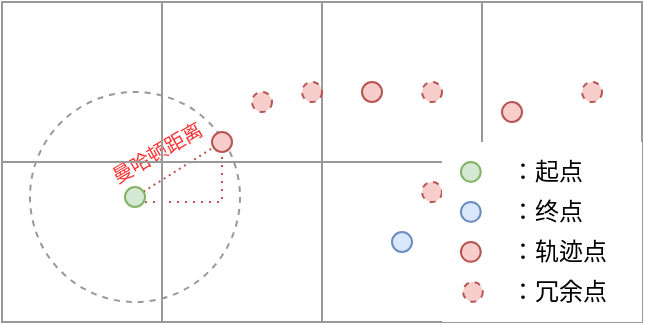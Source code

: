 <mxfile version="24.2.5" type="device">
  <diagram name="第 1 页" id="ftXndGDlVitekL8Z7LTs">
    <mxGraphModel dx="1401" dy="334" grid="1" gridSize="10" guides="1" tooltips="1" connect="1" arrows="1" fold="1" page="1" pageScale="1" pageWidth="827" pageHeight="1169" math="0" shadow="0">
      <root>
        <mxCell id="0" />
        <mxCell id="1" parent="0" />
        <mxCell id="-L_-oSXdthVAtAZm4M3s-30" value="" style="whiteSpace=wrap;html=1;aspect=fixed;fillColor=none;strokeColor=#999999;" vertex="1" parent="1">
          <mxGeometry x="40" y="40" width="80" height="80" as="geometry" />
        </mxCell>
        <mxCell id="-L_-oSXdthVAtAZm4M3s-33" value="" style="whiteSpace=wrap;html=1;aspect=fixed;fillColor=none;strokeColor=#999999;" vertex="1" parent="1">
          <mxGeometry x="120" y="120" width="80" height="80" as="geometry" />
        </mxCell>
        <mxCell id="-L_-oSXdthVAtAZm4M3s-34" value="" style="whiteSpace=wrap;html=1;aspect=fixed;fillColor=none;strokeColor=#999999;" vertex="1" parent="1">
          <mxGeometry x="200" y="120" width="80" height="80" as="geometry" />
        </mxCell>
        <mxCell id="-L_-oSXdthVAtAZm4M3s-32" value="" style="whiteSpace=wrap;html=1;aspect=fixed;fillColor=none;strokeColor=#999999;" vertex="1" parent="1">
          <mxGeometry x="200" y="40" width="80" height="80" as="geometry" />
        </mxCell>
        <mxCell id="-L_-oSXdthVAtAZm4M3s-31" value="" style="whiteSpace=wrap;html=1;aspect=fixed;fillColor=none;strokeColor=#999999;" vertex="1" parent="1">
          <mxGeometry x="120" y="40" width="80" height="80" as="geometry" />
        </mxCell>
        <mxCell id="-L_-oSXdthVAtAZm4M3s-27" value="" style="whiteSpace=wrap;html=1;aspect=fixed;fillColor=none;strokeColor=#999999;" vertex="1" parent="1">
          <mxGeometry x="-40" y="120" width="80" height="80" as="geometry" />
        </mxCell>
        <mxCell id="-L_-oSXdthVAtAZm4M3s-21" value="" style="ellipse;whiteSpace=wrap;html=1;aspect=fixed;fillColor=none;dashed=1;strokeWidth=1;strokeColor=#999999;" vertex="1" parent="1">
          <mxGeometry x="-26" y="85" width="105" height="105" as="geometry" />
        </mxCell>
        <mxCell id="-L_-oSXdthVAtAZm4M3s-25" value="" style="endArrow=none;dashed=1;html=1;dashPattern=1 3;strokeWidth=1;rounded=0;exitX=0.597;exitY=0.757;exitDx=0;exitDy=0;fontSize=11;exitPerimeter=0;fillColor=#f8cecc;strokeColor=#b85450;" edge="1" parent="1" source="WCn-AC8gDAHUs6D61jNn-3" target="WCn-AC8gDAHUs6D61jNn-6">
          <mxGeometry width="50" height="50" relative="1" as="geometry">
            <mxPoint x="38.297" y="136.795" as="sourcePoint" />
            <mxPoint x="70" y="140" as="targetPoint" />
            <Array as="points">
              <mxPoint x="70" y="140" />
            </Array>
          </mxGeometry>
        </mxCell>
        <mxCell id="-L_-oSXdthVAtAZm4M3s-24" value="&lt;font face=&quot;宋体&quot; style=&quot;font-size: 10px;&quot;&gt;曼哈顿距离&lt;/font&gt;" style="text;html=1;align=center;verticalAlign=middle;whiteSpace=wrap;rounded=0;rotation=-30;fontSize=10;fontColor=#FF3333;" vertex="1" parent="1">
          <mxGeometry x="-5" y="100" width="85" height="30" as="geometry" />
        </mxCell>
        <mxCell id="-L_-oSXdthVAtAZm4M3s-23" value="" style="endArrow=none;dashed=1;html=1;rounded=0;strokeWidth=1;dashPattern=1 2;fillColor=#f8cecc;strokeColor=#b85450;" edge="1" parent="1" source="WCn-AC8gDAHUs6D61jNn-3" target="WCn-AC8gDAHUs6D61jNn-6">
          <mxGeometry width="50" height="50" relative="1" as="geometry">
            <mxPoint x="80" y="170" as="sourcePoint" />
            <mxPoint x="130" y="120" as="targetPoint" />
          </mxGeometry>
        </mxCell>
        <mxCell id="WCn-AC8gDAHUs6D61jNn-5" value="" style="ellipse;whiteSpace=wrap;html=1;aspect=fixed;fillColor=#f8cecc;strokeColor=#b85450;container=0;dashed=1;" parent="1" vertex="1">
          <mxGeometry x="85" y="85" width="10" height="10" as="geometry" />
        </mxCell>
        <mxCell id="WCn-AC8gDAHUs6D61jNn-6" value="" style="ellipse;whiteSpace=wrap;html=1;aspect=fixed;fillColor=#f8cecc;strokeColor=#b85450;container=0;" parent="1" vertex="1">
          <mxGeometry x="65" y="105" width="10" height="10" as="geometry" />
        </mxCell>
        <mxCell id="WCn-AC8gDAHUs6D61jNn-7" value="" style="ellipse;whiteSpace=wrap;html=1;aspect=fixed;fillColor=#f8cecc;strokeColor=#b85450;container=0;dashed=1;" parent="1" vertex="1">
          <mxGeometry x="110" y="80" width="10" height="10" as="geometry" />
        </mxCell>
        <mxCell id="WCn-AC8gDAHUs6D61jNn-8" value="" style="ellipse;whiteSpace=wrap;html=1;aspect=fixed;fillColor=#f8cecc;strokeColor=#b85450;container=0;dashed=1;" parent="1" vertex="1">
          <mxGeometry x="250" y="80" width="10" height="10" as="geometry" />
        </mxCell>
        <mxCell id="WCn-AC8gDAHUs6D61jNn-15" value="" style="ellipse;whiteSpace=wrap;html=1;aspect=fixed;fillColor=#f8cecc;strokeColor=#b85450;container=0;" parent="1" vertex="1">
          <mxGeometry x="140" y="80" width="10" height="10" as="geometry" />
        </mxCell>
        <mxCell id="WCn-AC8gDAHUs6D61jNn-16" value="" style="ellipse;whiteSpace=wrap;html=1;aspect=fixed;fillColor=#f8cecc;strokeColor=#b85450;container=0;dashed=1;" parent="1" vertex="1">
          <mxGeometry x="170" y="80" width="10" height="10" as="geometry" />
        </mxCell>
        <mxCell id="WCn-AC8gDAHUs6D61jNn-17" value="" style="ellipse;whiteSpace=wrap;html=1;aspect=fixed;fillColor=#dae8fc;strokeColor=#6c8ebf;container=0;" parent="1" vertex="1">
          <mxGeometry x="155" y="155" width="10" height="10" as="geometry" />
        </mxCell>
        <mxCell id="WCn-AC8gDAHUs6D61jNn-18" value="" style="ellipse;whiteSpace=wrap;html=1;aspect=fixed;fillColor=#f8cecc;strokeColor=#b85450;container=0;" parent="1" vertex="1">
          <mxGeometry x="210" y="90" width="10" height="10" as="geometry" />
        </mxCell>
        <mxCell id="WCn-AC8gDAHUs6D61jNn-19" value="" style="ellipse;whiteSpace=wrap;html=1;aspect=fixed;fillColor=#f8cecc;strokeColor=#b85450;container=0;dashed=1;" parent="1" vertex="1">
          <mxGeometry x="170" y="130" width="10" height="10" as="geometry" />
        </mxCell>
        <mxCell id="WCn-AC8gDAHUs6D61jNn-3" value="" style="ellipse;whiteSpace=wrap;html=1;aspect=fixed;fillColor=#d5e8d4;strokeColor=#82b366;container=0;" parent="1" vertex="1">
          <mxGeometry x="21.5" y="132.5" width="10" height="10" as="geometry" />
        </mxCell>
        <mxCell id="-L_-oSXdthVAtAZm4M3s-28" value="" style="whiteSpace=wrap;html=1;aspect=fixed;fillColor=none;strokeColor=#999999;" vertex="1" parent="1">
          <mxGeometry x="40" y="120" width="80" height="80" as="geometry" />
        </mxCell>
        <mxCell id="-L_-oSXdthVAtAZm4M3s-29" value="" style="whiteSpace=wrap;html=1;aspect=fixed;fillColor=none;strokeColor=#999999;" vertex="1" parent="1">
          <mxGeometry x="-40" y="40" width="80" height="80" as="geometry" />
        </mxCell>
        <mxCell id="-L_-oSXdthVAtAZm4M3s-38" value="" style="group" vertex="1" connectable="0" parent="1">
          <mxGeometry x="180" y="110" width="100" height="90" as="geometry" />
        </mxCell>
        <mxCell id="WCn-AC8gDAHUs6D61jNn-133" value="" style="rounded=0;whiteSpace=wrap;html=1;strokeColor=none;" parent="-L_-oSXdthVAtAZm4M3s-38" vertex="1">
          <mxGeometry width="100" height="90" as="geometry" />
        </mxCell>
        <mxCell id="WCn-AC8gDAHUs6D61jNn-127" value="" style="ellipse;whiteSpace=wrap;html=1;aspect=fixed;fillColor=#d5e8d4;strokeColor=#82b366;container=0;" parent="-L_-oSXdthVAtAZm4M3s-38" vertex="1">
          <mxGeometry x="9.474" y="10" width="9.877" height="9.877" as="geometry" />
        </mxCell>
        <mxCell id="WCn-AC8gDAHUs6D61jNn-129" value="：起点" style="text;html=1;align=center;verticalAlign=middle;whiteSpace=wrap;rounded=0;fontFamily=宋体;" parent="-L_-oSXdthVAtAZm4M3s-38" vertex="1">
          <mxGeometry x="26.316" y="5" width="52.632" height="20" as="geometry" />
        </mxCell>
        <mxCell id="WCn-AC8gDAHUs6D61jNn-130" value="：终点" style="text;html=1;align=center;verticalAlign=middle;whiteSpace=wrap;rounded=0;fontFamily=宋体;" parent="-L_-oSXdthVAtAZm4M3s-38" vertex="1">
          <mxGeometry x="26.316" y="25" width="52.632" height="20" as="geometry" />
        </mxCell>
        <mxCell id="WCn-AC8gDAHUs6D61jNn-132" value="：轨迹点" style="text;html=1;align=center;verticalAlign=middle;whiteSpace=wrap;rounded=0;fontFamily=宋体;" parent="-L_-oSXdthVAtAZm4M3s-38" vertex="1">
          <mxGeometry x="31.579" y="45" width="52.632" height="20" as="geometry" />
        </mxCell>
        <mxCell id="WCn-AC8gDAHUs6D61jNn-134" value="" style="ellipse;whiteSpace=wrap;html=1;aspect=fixed;fillColor=#dae8fc;strokeColor=#6c8ebf;container=0;" parent="-L_-oSXdthVAtAZm4M3s-38" vertex="1">
          <mxGeometry x="9.474" y="30.0" width="9.877" height="9.877" as="geometry" />
        </mxCell>
        <mxCell id="WCn-AC8gDAHUs6D61jNn-158" value="" style="ellipse;whiteSpace=wrap;html=1;aspect=fixed;fillColor=#f8cecc;strokeColor=#b85450;container=0;" parent="-L_-oSXdthVAtAZm4M3s-38" vertex="1">
          <mxGeometry x="9.474" y="50" width="9.877" height="9.877" as="geometry" />
        </mxCell>
        <mxCell id="-L_-oSXdthVAtAZm4M3s-35" value="" style="ellipse;whiteSpace=wrap;html=1;aspect=fixed;fillColor=#f8cecc;strokeColor=#b85450;container=0;dashed=1;" vertex="1" parent="-L_-oSXdthVAtAZm4M3s-38">
          <mxGeometry x="10.526" y="70" width="9.877" height="9.877" as="geometry" />
        </mxCell>
        <mxCell id="-L_-oSXdthVAtAZm4M3s-36" value="：冗余点" style="text;html=1;align=center;verticalAlign=middle;whiteSpace=wrap;rounded=0;fontFamily=宋体;" vertex="1" parent="-L_-oSXdthVAtAZm4M3s-38">
          <mxGeometry x="31.579" y="65" width="52.632" height="20" as="geometry" />
        </mxCell>
      </root>
    </mxGraphModel>
  </diagram>
</mxfile>
